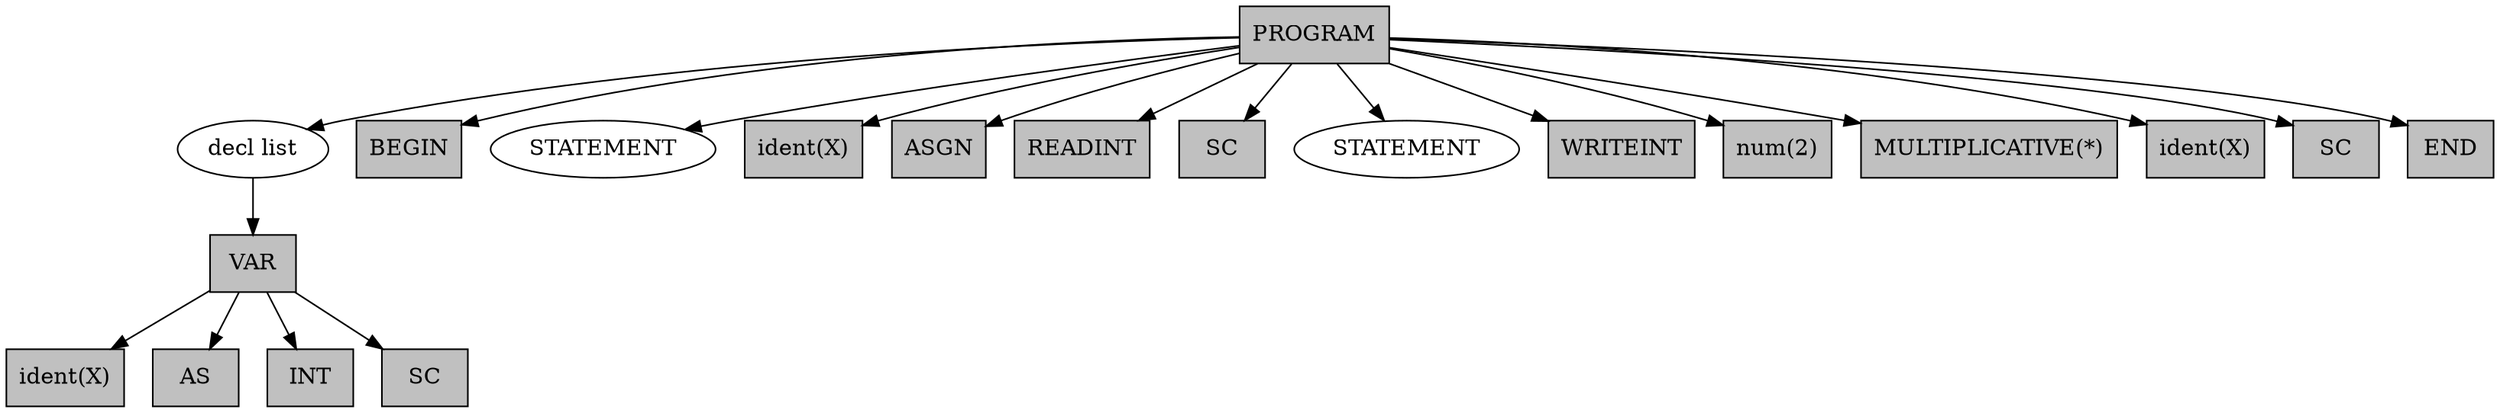digraph G {
    0[label="PROGRAM",shape=box,fillcolor=gray,style=filled];
    1[label="decl list"];
    2[label="VAR",shape=box,fillcolor=gray,style=filled];
    3[label="ident(X)",shape=box,fillcolor=gray,style=filled];
    4[label="AS",shape=box,fillcolor=gray,style=filled];
    5[label="INT",shape=box,fillcolor=gray,style=filled];
    6[label="SC",shape=box,fillcolor=gray,style=filled];
    7[label="BEGIN",shape=box,fillcolor=gray,style=filled];
    8[label="STATEMENT"];
    9[label="ident(X)",shape=box,fillcolor=gray,style=filled];
    10[label="ASGN",shape=box,fillcolor=gray,style=filled];
    11[label="READINT",shape=box,fillcolor=gray,style=filled];
    12[label="SC",shape=box,fillcolor=gray,style=filled];
    13[label="STATEMENT"];
    14[label="WRITEINT",shape=box,fillcolor=gray,style=filled];
    15[label="num(2)",shape=box,fillcolor=gray,style=filled];
    16[label="MULTIPLICATIVE(*)",shape=box,fillcolor=gray,style=filled];
    17[label="ident(X)",shape=box,fillcolor=gray,style=filled];
    18[label="SC",shape=box,fillcolor=gray,style=filled];
    19[label="END",shape=box,fillcolor=gray,style=filled];

    0 -> 1;
    0 -> 7;
    0 -> 8;
    0 -> 9;
    0 -> 10;
    0 -> 11;
    0 -> 12;
    0 -> 13;
    0 -> 14;
    0 -> 15;
    0 -> 16;
    0 -> 17;
    0 -> 18;
    0 -> 19;
    1 -> 2;
    2 -> 3;
    2 -> 4;
    2 -> 5;
    2 -> 6;
}
